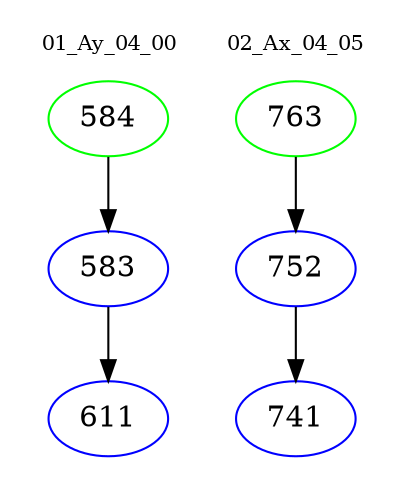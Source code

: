 digraph{
subgraph cluster_0 {
color = white
label = "01_Ay_04_00";
fontsize=10;
T0_584 [label="584", color="green"]
T0_584 -> T0_583 [color="black"]
T0_583 [label="583", color="blue"]
T0_583 -> T0_611 [color="black"]
T0_611 [label="611", color="blue"]
}
subgraph cluster_1 {
color = white
label = "02_Ax_04_05";
fontsize=10;
T1_763 [label="763", color="green"]
T1_763 -> T1_752 [color="black"]
T1_752 [label="752", color="blue"]
T1_752 -> T1_741 [color="black"]
T1_741 [label="741", color="blue"]
}
}
